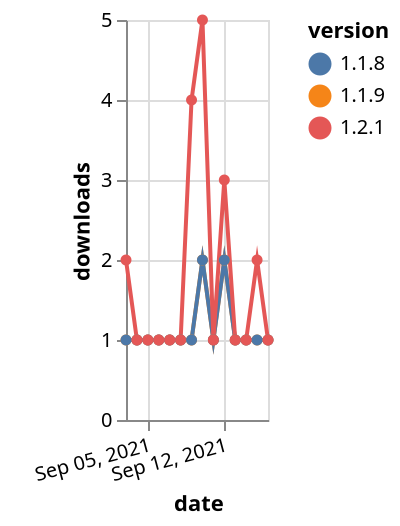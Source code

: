 {"$schema": "https://vega.github.io/schema/vega-lite/v5.json", "description": "A simple bar chart with embedded data.", "data": {"values": [{"date": "2021-09-03", "total": 183, "delta": 1, "version": "1.1.9"}, {"date": "2021-09-04", "total": 184, "delta": 1, "version": "1.1.9"}, {"date": "2021-09-05", "total": 185, "delta": 1, "version": "1.1.9"}, {"date": "2021-09-06", "total": 186, "delta": 1, "version": "1.1.9"}, {"date": "2021-09-07", "total": 187, "delta": 1, "version": "1.1.9"}, {"date": "2021-09-08", "total": 188, "delta": 1, "version": "1.1.9"}, {"date": "2021-09-09", "total": 189, "delta": 1, "version": "1.1.9"}, {"date": "2021-09-10", "total": 191, "delta": 2, "version": "1.1.9"}, {"date": "2021-09-11", "total": 192, "delta": 1, "version": "1.1.9"}, {"date": "2021-09-12", "total": 194, "delta": 2, "version": "1.1.9"}, {"date": "2021-09-13", "total": 195, "delta": 1, "version": "1.1.9"}, {"date": "2021-09-14", "total": 196, "delta": 1, "version": "1.1.9"}, {"date": "2021-09-15", "total": 197, "delta": 1, "version": "1.1.9"}, {"date": "2021-09-16", "total": 198, "delta": 1, "version": "1.1.9"}, {"date": "2021-09-03", "total": 189, "delta": 1, "version": "1.1.8"}, {"date": "2021-09-04", "total": 190, "delta": 1, "version": "1.1.8"}, {"date": "2021-09-05", "total": 191, "delta": 1, "version": "1.1.8"}, {"date": "2021-09-06", "total": 192, "delta": 1, "version": "1.1.8"}, {"date": "2021-09-07", "total": 193, "delta": 1, "version": "1.1.8"}, {"date": "2021-09-08", "total": 194, "delta": 1, "version": "1.1.8"}, {"date": "2021-09-09", "total": 195, "delta": 1, "version": "1.1.8"}, {"date": "2021-09-10", "total": 197, "delta": 2, "version": "1.1.8"}, {"date": "2021-09-11", "total": 198, "delta": 1, "version": "1.1.8"}, {"date": "2021-09-12", "total": 200, "delta": 2, "version": "1.1.8"}, {"date": "2021-09-13", "total": 201, "delta": 1, "version": "1.1.8"}, {"date": "2021-09-14", "total": 202, "delta": 1, "version": "1.1.8"}, {"date": "2021-09-15", "total": 203, "delta": 1, "version": "1.1.8"}, {"date": "2021-09-16", "total": 204, "delta": 1, "version": "1.1.8"}, {"date": "2021-09-03", "total": 313, "delta": 2, "version": "1.2.1"}, {"date": "2021-09-04", "total": 314, "delta": 1, "version": "1.2.1"}, {"date": "2021-09-05", "total": 315, "delta": 1, "version": "1.2.1"}, {"date": "2021-09-06", "total": 316, "delta": 1, "version": "1.2.1"}, {"date": "2021-09-07", "total": 317, "delta": 1, "version": "1.2.1"}, {"date": "2021-09-08", "total": 318, "delta": 1, "version": "1.2.1"}, {"date": "2021-09-09", "total": 322, "delta": 4, "version": "1.2.1"}, {"date": "2021-09-10", "total": 327, "delta": 5, "version": "1.2.1"}, {"date": "2021-09-11", "total": 328, "delta": 1, "version": "1.2.1"}, {"date": "2021-09-12", "total": 331, "delta": 3, "version": "1.2.1"}, {"date": "2021-09-13", "total": 332, "delta": 1, "version": "1.2.1"}, {"date": "2021-09-14", "total": 333, "delta": 1, "version": "1.2.1"}, {"date": "2021-09-15", "total": 335, "delta": 2, "version": "1.2.1"}, {"date": "2021-09-16", "total": 336, "delta": 1, "version": "1.2.1"}]}, "width": "container", "mark": {"type": "line", "point": {"filled": true}}, "encoding": {"x": {"field": "date", "type": "temporal", "timeUnit": "yearmonthdate", "title": "date", "axis": {"labelAngle": -15}}, "y": {"field": "delta", "type": "quantitative", "title": "downloads"}, "color": {"field": "version", "type": "nominal"}, "tooltip": {"field": "delta"}}}